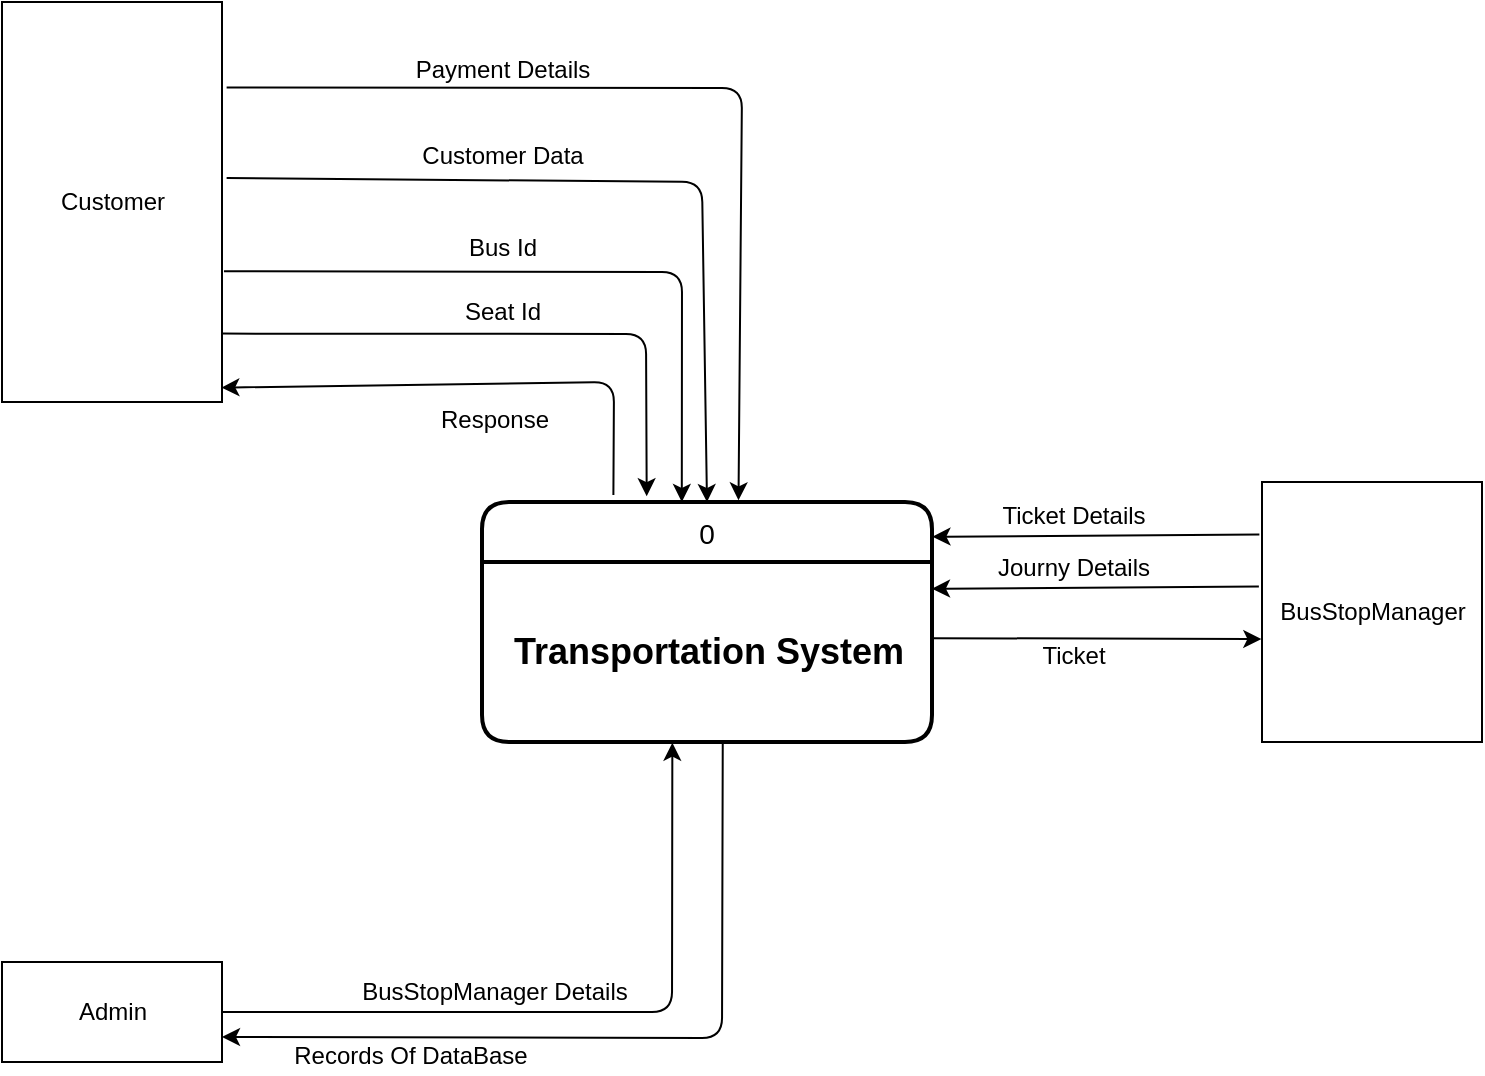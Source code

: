 <mxfile>
    <diagram id="ZgBL7YDjdLl1jlZz7kyU" name="Page-1">
        <mxGraphModel dx="1035" dy="476" grid="1" gridSize="10" guides="1" tooltips="1" connect="1" arrows="1" fold="1" page="1" pageScale="1" pageWidth="850" pageHeight="1100" math="0" shadow="0">
            <root>
                <mxCell id="0"/>
                <mxCell id="1" parent="0"/>
                <mxCell id="2" value="Customer" style="html=1;" parent="1" vertex="1">
                    <mxGeometry x="90" y="450" width="110" height="200" as="geometry"/>
                </mxCell>
                <mxCell id="5" value="BusStopManager" style="html=1;" parent="1" vertex="1">
                    <mxGeometry x="720" y="690" width="110" height="130" as="geometry"/>
                </mxCell>
                <mxCell id="6" value="Admin" style="html=1;" parent="1" vertex="1">
                    <mxGeometry x="90" y="930" width="110" height="50" as="geometry"/>
                </mxCell>
                <mxCell id="13" value="0" style="swimlane;childLayout=stackLayout;horizontal=1;startSize=30;horizontalStack=0;rounded=1;fontSize=14;fontStyle=0;strokeWidth=2;resizeParent=0;resizeLast=1;shadow=0;dashed=0;align=center;" parent="1" vertex="1">
                    <mxGeometry x="330" y="700" width="225" height="120" as="geometry"/>
                </mxCell>
                <mxCell id="15" value="&lt;b&gt;&lt;font style=&quot;font-size: 18px;&quot;&gt;Transportation System&lt;/font&gt;&lt;/b&gt;" style="text;html=1;align=center;verticalAlign=middle;resizable=0;points=[];autosize=1;strokeColor=none;fillColor=none;" parent="13" vertex="1">
                    <mxGeometry y="30" width="225" height="90" as="geometry"/>
                </mxCell>
                <mxCell id="17" value="" style="endArrow=classic;html=1;fontSize=18;exitX=1;exitY=0.5;exitDx=0;exitDy=0;entryX=0.423;entryY=1.004;entryDx=0;entryDy=0;entryPerimeter=0;" parent="1" source="6" target="15" edge="1">
                    <mxGeometry width="50" height="50" relative="1" as="geometry">
                        <mxPoint x="500" y="820" as="sourcePoint"/>
                        <mxPoint x="550" y="770" as="targetPoint"/>
                        <Array as="points">
                            <mxPoint x="425" y="955"/>
                        </Array>
                    </mxGeometry>
                </mxCell>
                <mxCell id="19" value="" style="endArrow=classic;html=1;fontSize=12;exitX=0.535;exitY=1.007;exitDx=0;exitDy=0;exitPerimeter=0;entryX=1;entryY=0.75;entryDx=0;entryDy=0;" parent="1" source="15" target="6" edge="1">
                    <mxGeometry width="50" height="50" relative="1" as="geometry">
                        <mxPoint x="530" y="910" as="sourcePoint"/>
                        <mxPoint x="580" y="860" as="targetPoint"/>
                        <Array as="points">
                            <mxPoint x="450" y="968"/>
                        </Array>
                    </mxGeometry>
                </mxCell>
                <mxCell id="20" value="&lt;font style=&quot;font-size: 12px;&quot;&gt;Records Of DataBase&lt;/font&gt;" style="text;html=1;strokeColor=none;fillColor=none;align=center;verticalAlign=middle;whiteSpace=wrap;rounded=0;fontSize=18;" parent="1" vertex="1">
                    <mxGeometry x="228.75" y="970" width="131.25" height="10" as="geometry"/>
                </mxCell>
                <mxCell id="38" value="" style="endArrow=classic;html=1;fontSize=18;exitX=-0.012;exitY=0.361;exitDx=0;exitDy=0;exitPerimeter=0;entryX=1.001;entryY=0.178;entryDx=0;entryDy=0;entryPerimeter=0;" parent="1" edge="1">
                    <mxGeometry width="50" height="50" relative="1" as="geometry">
                        <mxPoint x="718.68" y="716.25" as="sourcePoint"/>
                        <mxPoint x="555.225" y="717.36" as="targetPoint"/>
                        <Array as="points"/>
                    </mxGeometry>
                </mxCell>
                <mxCell id="39" value="&lt;font style=&quot;font-size: 12px;&quot;&gt;Ticket Details&lt;/font&gt;" style="text;html=1;strokeColor=none;fillColor=none;align=center;verticalAlign=middle;whiteSpace=wrap;rounded=0;fontSize=18;" parent="1" vertex="1">
                    <mxGeometry x="571" y="700" width="110" height="10" as="geometry"/>
                </mxCell>
                <mxCell id="41" value="" style="endArrow=classic;html=1;fontSize=18;exitX=-0.012;exitY=0.361;exitDx=0;exitDy=0;exitPerimeter=0;entryX=1.001;entryY=0.178;entryDx=0;entryDy=0;entryPerimeter=0;" parent="1" edge="1">
                    <mxGeometry width="50" height="50" relative="1" as="geometry">
                        <mxPoint x="718.45" y="742.25" as="sourcePoint"/>
                        <mxPoint x="554.995" y="743.36" as="targetPoint"/>
                        <Array as="points"/>
                    </mxGeometry>
                </mxCell>
                <mxCell id="42" value="&lt;font style=&quot;font-size: 12px;&quot;&gt;Journy Details&lt;/font&gt;" style="text;html=1;strokeColor=none;fillColor=none;align=center;verticalAlign=middle;whiteSpace=wrap;rounded=0;fontSize=18;" parent="1" vertex="1">
                    <mxGeometry x="570.77" y="726" width="110" height="10" as="geometry"/>
                </mxCell>
                <mxCell id="57" style="edgeStyle=none;html=1;exitX=1.021;exitY=0.44;exitDx=0;exitDy=0;entryX=0.5;entryY=0;entryDx=0;entryDy=0;exitPerimeter=0;" edge="1" parent="1" source="2" target="13">
                    <mxGeometry relative="1" as="geometry">
                        <mxPoint x="220" y="540" as="sourcePoint"/>
                        <mxPoint x="480" y="537.5" as="targetPoint"/>
                        <Array as="points">
                            <mxPoint x="440" y="540"/>
                        </Array>
                    </mxGeometry>
                </mxCell>
                <mxCell id="58" value="&lt;font style=&quot;font-size: 12px;&quot;&gt;Customer Data&lt;/font&gt;" style="text;html=1;align=center;verticalAlign=middle;resizable=0;points=[];autosize=1;strokeColor=none;fillColor=none;fontSize=24;" vertex="1" parent="1">
                    <mxGeometry x="290" y="503" width="100" height="40" as="geometry"/>
                </mxCell>
                <mxCell id="59" style="edgeStyle=none;html=1;exitX=1.009;exitY=0.673;exitDx=0;exitDy=0;entryX=0.444;entryY=0;entryDx=0;entryDy=0;exitPerimeter=0;entryPerimeter=0;" edge="1" parent="1" source="2" target="13">
                    <mxGeometry relative="1" as="geometry">
                        <mxPoint x="220" y="580" as="sourcePoint"/>
                        <mxPoint x="480" y="577.5" as="targetPoint"/>
                        <Array as="points">
                            <mxPoint x="430" y="585"/>
                        </Array>
                    </mxGeometry>
                </mxCell>
                <mxCell id="60" value="&lt;span style=&quot;font-size: 12px;&quot;&gt;Bus Id&lt;/span&gt;" style="text;html=1;align=center;verticalAlign=middle;resizable=0;points=[];autosize=1;strokeColor=none;fillColor=none;fontSize=24;" vertex="1" parent="1">
                    <mxGeometry x="310" y="549" width="60" height="40" as="geometry"/>
                </mxCell>
                <mxCell id="61" style="edgeStyle=none;html=1;exitX=0.997;exitY=0.829;exitDx=0;exitDy=0;entryX=0.366;entryY=-0.024;entryDx=0;entryDy=0;exitPerimeter=0;entryPerimeter=0;" edge="1" parent="1" source="2" target="13">
                    <mxGeometry relative="1" as="geometry">
                        <mxPoint x="220" y="610" as="sourcePoint"/>
                        <mxPoint x="480" y="607.5" as="targetPoint"/>
                        <Array as="points">
                            <mxPoint x="412" y="616"/>
                        </Array>
                    </mxGeometry>
                </mxCell>
                <mxCell id="62" value="&lt;span style=&quot;font-size: 12px;&quot;&gt;Seat Id&lt;/span&gt;" style="text;html=1;align=center;verticalAlign=middle;resizable=0;points=[];autosize=1;strokeColor=none;fillColor=none;fontSize=24;" vertex="1" parent="1">
                    <mxGeometry x="310" y="581" width="60" height="40" as="geometry"/>
                </mxCell>
                <mxCell id="63" value="" style="endArrow=classic;html=1;fontSize=18;exitX=0.292;exitY=-0.029;exitDx=0;exitDy=0;exitPerimeter=0;entryX=0.997;entryY=0.964;entryDx=0;entryDy=0;entryPerimeter=0;" edge="1" parent="1" source="13" target="2">
                    <mxGeometry width="50" height="50" relative="1" as="geometry">
                        <mxPoint x="479.55" y="640.55" as="sourcePoint"/>
                        <mxPoint x="220" y="641" as="targetPoint"/>
                        <Array as="points">
                            <mxPoint x="396" y="640"/>
                        </Array>
                    </mxGeometry>
                </mxCell>
                <mxCell id="64" value="&lt;font style=&quot;font-size: 12px;&quot;&gt;Response&lt;/font&gt;" style="text;html=1;align=center;verticalAlign=middle;resizable=0;points=[];autosize=1;strokeColor=none;fillColor=none;fontSize=24;" vertex="1" parent="1">
                    <mxGeometry x="295.67" y="634.53" width="80" height="40" as="geometry"/>
                </mxCell>
                <mxCell id="65" style="edgeStyle=none;html=1;exitX=1.021;exitY=0.214;exitDx=0;exitDy=0;entryX=0.57;entryY=-0.007;entryDx=0;entryDy=0;exitPerimeter=0;entryPerimeter=0;" edge="1" parent="1" source="2" target="13">
                    <mxGeometry relative="1" as="geometry">
                        <mxPoint x="220" y="500" as="sourcePoint"/>
                        <mxPoint x="480" y="497.5" as="targetPoint"/>
                        <Array as="points">
                            <mxPoint x="460" y="493"/>
                        </Array>
                    </mxGeometry>
                </mxCell>
                <mxCell id="66" value="&lt;font style=&quot;font-size: 12px;&quot;&gt;Payment Details&lt;/font&gt;" style="text;html=1;align=center;verticalAlign=middle;resizable=0;points=[];autosize=1;strokeColor=none;fillColor=none;fontSize=24;" vertex="1" parent="1">
                    <mxGeometry x="285" y="460" width="110" height="40" as="geometry"/>
                </mxCell>
                <mxCell id="67" value="BusStopManager Details" style="text;html=1;align=center;verticalAlign=middle;resizable=0;points=[];autosize=1;strokeColor=none;fillColor=none;fontSize=12;" vertex="1" parent="1">
                    <mxGeometry x="255.67" y="930" width="160" height="30" as="geometry"/>
                </mxCell>
                <mxCell id="68" value="" style="endArrow=classic;html=1;fontSize=18;exitX=0.999;exitY=0.423;exitDx=0;exitDy=0;exitPerimeter=0;entryX=-0.003;entryY=0.604;entryDx=0;entryDy=0;entryPerimeter=0;" edge="1" parent="1" source="15" target="5">
                    <mxGeometry width="50" height="50" relative="1" as="geometry">
                        <mxPoint x="728.45" y="752.25" as="sourcePoint"/>
                        <mxPoint x="564.995" y="753.36" as="targetPoint"/>
                        <Array as="points"/>
                    </mxGeometry>
                </mxCell>
                <mxCell id="69" value="&lt;font style=&quot;font-size: 12px;&quot;&gt;Ticket&lt;/font&gt;" style="text;html=1;strokeColor=none;fillColor=none;align=center;verticalAlign=middle;whiteSpace=wrap;rounded=0;fontSize=18;" vertex="1" parent="1">
                    <mxGeometry x="570.77" y="770" width="110" height="10" as="geometry"/>
                </mxCell>
            </root>
        </mxGraphModel>
    </diagram>
</mxfile>